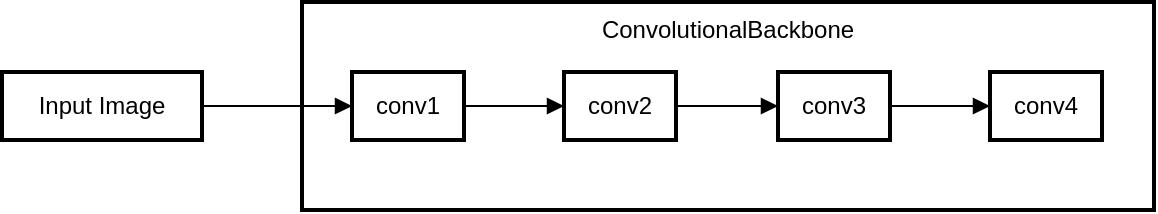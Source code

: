 <mxfile version="24.5.2" type="github">
  <diagram name="Page-1" id="Nf8kOiN-ifsv5rf1U_vj">
    <mxGraphModel>
      <root>
        <mxCell id="0" />
        <mxCell id="1" parent="0" />
        <mxCell id="2" value="ConvolutionalBackbone" style="whiteSpace=wrap;strokeWidth=2;verticalAlign=top;" vertex="1" parent="1">
          <mxGeometry x="150" width="426" height="104" as="geometry" />
        </mxCell>
        <mxCell id="3" value="conv1" style="whiteSpace=wrap;strokeWidth=2;" vertex="1" parent="1">
          <mxGeometry x="175" y="35" width="56" height="34" as="geometry" />
        </mxCell>
        <mxCell id="4" value="conv2" style="whiteSpace=wrap;strokeWidth=2;" vertex="1" parent="1">
          <mxGeometry x="281" y="35" width="56" height="34" as="geometry" />
        </mxCell>
        <mxCell id="5" value="conv3" style="whiteSpace=wrap;strokeWidth=2;" vertex="1" parent="1">
          <mxGeometry x="388" y="35" width="56" height="34" as="geometry" />
        </mxCell>
        <mxCell id="6" value="conv4" style="whiteSpace=wrap;strokeWidth=2;" vertex="1" parent="1">
          <mxGeometry x="494" y="35" width="56" height="34" as="geometry" />
        </mxCell>
        <mxCell id="7" value="Input Image" style="whiteSpace=wrap;strokeWidth=2;" vertex="1" parent="1">
          <mxGeometry y="35" width="100" height="34" as="geometry" />
        </mxCell>
        <mxCell id="8" value="" style="curved=1;startArrow=none;endArrow=block;exitX=0.999;exitY=0.5;entryX=-0.001;entryY=0.5;" edge="1" parent="1" source="7" target="3">
          <mxGeometry relative="1" as="geometry">
            <Array as="points" />
          </mxGeometry>
        </mxCell>
        <mxCell id="9" value="" style="curved=1;startArrow=none;endArrow=block;exitX=1.007;exitY=0.5;entryX=0.007;entryY=0.5;" edge="1" parent="1" source="3" target="4">
          <mxGeometry relative="1" as="geometry">
            <Array as="points" />
          </mxGeometry>
        </mxCell>
        <mxCell id="10" value="" style="curved=1;startArrow=none;endArrow=block;exitX=1.016;exitY=0.5;entryX=-0.002;entryY=0.5;" edge="1" parent="1" source="4" target="5">
          <mxGeometry relative="1" as="geometry">
            <Array as="points" />
          </mxGeometry>
        </mxCell>
        <mxCell id="11" value="" style="curved=1;startArrow=none;endArrow=block;exitX=1.007;exitY=0.5;entryX=0.007;entryY=0.5;" edge="1" parent="1" source="5" target="6">
          <mxGeometry relative="1" as="geometry">
            <Array as="points" />
          </mxGeometry>
        </mxCell>
      </root>
    </mxGraphModel>
  </diagram>
</mxfile>
